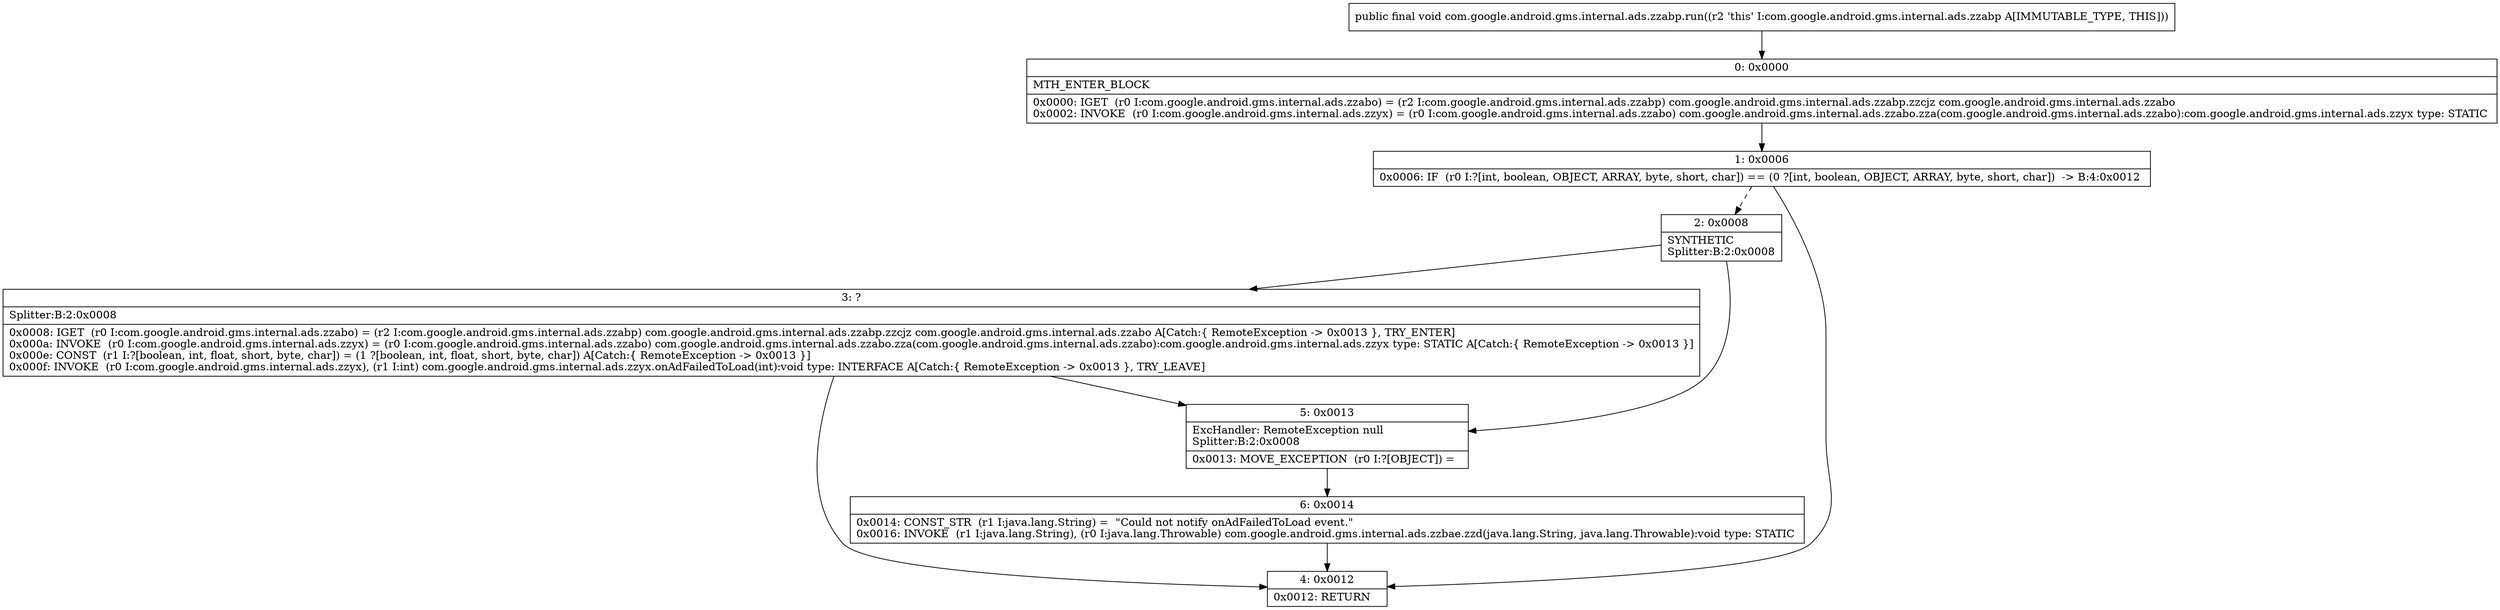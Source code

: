 digraph "CFG forcom.google.android.gms.internal.ads.zzabp.run()V" {
Node_0 [shape=record,label="{0\:\ 0x0000|MTH_ENTER_BLOCK\l|0x0000: IGET  (r0 I:com.google.android.gms.internal.ads.zzabo) = (r2 I:com.google.android.gms.internal.ads.zzabp) com.google.android.gms.internal.ads.zzabp.zzcjz com.google.android.gms.internal.ads.zzabo \l0x0002: INVOKE  (r0 I:com.google.android.gms.internal.ads.zzyx) = (r0 I:com.google.android.gms.internal.ads.zzabo) com.google.android.gms.internal.ads.zzabo.zza(com.google.android.gms.internal.ads.zzabo):com.google.android.gms.internal.ads.zzyx type: STATIC \l}"];
Node_1 [shape=record,label="{1\:\ 0x0006|0x0006: IF  (r0 I:?[int, boolean, OBJECT, ARRAY, byte, short, char]) == (0 ?[int, boolean, OBJECT, ARRAY, byte, short, char])  \-\> B:4:0x0012 \l}"];
Node_2 [shape=record,label="{2\:\ 0x0008|SYNTHETIC\lSplitter:B:2:0x0008\l}"];
Node_3 [shape=record,label="{3\:\ ?|Splitter:B:2:0x0008\l|0x0008: IGET  (r0 I:com.google.android.gms.internal.ads.zzabo) = (r2 I:com.google.android.gms.internal.ads.zzabp) com.google.android.gms.internal.ads.zzabp.zzcjz com.google.android.gms.internal.ads.zzabo A[Catch:\{ RemoteException \-\> 0x0013 \}, TRY_ENTER]\l0x000a: INVOKE  (r0 I:com.google.android.gms.internal.ads.zzyx) = (r0 I:com.google.android.gms.internal.ads.zzabo) com.google.android.gms.internal.ads.zzabo.zza(com.google.android.gms.internal.ads.zzabo):com.google.android.gms.internal.ads.zzyx type: STATIC A[Catch:\{ RemoteException \-\> 0x0013 \}]\l0x000e: CONST  (r1 I:?[boolean, int, float, short, byte, char]) = (1 ?[boolean, int, float, short, byte, char]) A[Catch:\{ RemoteException \-\> 0x0013 \}]\l0x000f: INVOKE  (r0 I:com.google.android.gms.internal.ads.zzyx), (r1 I:int) com.google.android.gms.internal.ads.zzyx.onAdFailedToLoad(int):void type: INTERFACE A[Catch:\{ RemoteException \-\> 0x0013 \}, TRY_LEAVE]\l}"];
Node_4 [shape=record,label="{4\:\ 0x0012|0x0012: RETURN   \l}"];
Node_5 [shape=record,label="{5\:\ 0x0013|ExcHandler: RemoteException null\lSplitter:B:2:0x0008\l|0x0013: MOVE_EXCEPTION  (r0 I:?[OBJECT]) =  \l}"];
Node_6 [shape=record,label="{6\:\ 0x0014|0x0014: CONST_STR  (r1 I:java.lang.String) =  \"Could not notify onAdFailedToLoad event.\" \l0x0016: INVOKE  (r1 I:java.lang.String), (r0 I:java.lang.Throwable) com.google.android.gms.internal.ads.zzbae.zzd(java.lang.String, java.lang.Throwable):void type: STATIC \l}"];
MethodNode[shape=record,label="{public final void com.google.android.gms.internal.ads.zzabp.run((r2 'this' I:com.google.android.gms.internal.ads.zzabp A[IMMUTABLE_TYPE, THIS])) }"];
MethodNode -> Node_0;
Node_0 -> Node_1;
Node_1 -> Node_2[style=dashed];
Node_1 -> Node_4;
Node_2 -> Node_3;
Node_2 -> Node_5;
Node_3 -> Node_4;
Node_3 -> Node_5;
Node_5 -> Node_6;
Node_6 -> Node_4;
}

